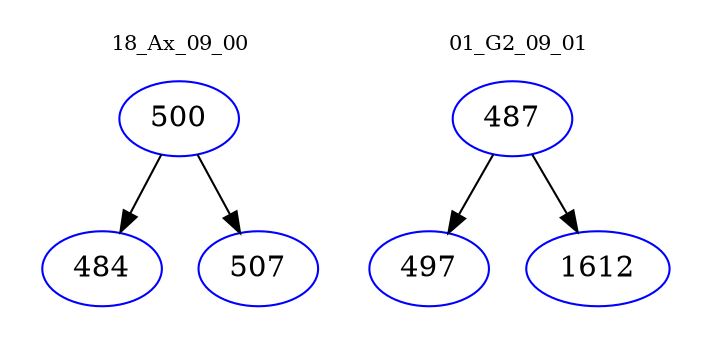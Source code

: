 digraph{
subgraph cluster_0 {
color = white
label = "18_Ax_09_00";
fontsize=10;
T0_500 [label="500", color="blue"]
T0_500 -> T0_484 [color="black"]
T0_484 [label="484", color="blue"]
T0_500 -> T0_507 [color="black"]
T0_507 [label="507", color="blue"]
}
subgraph cluster_1 {
color = white
label = "01_G2_09_01";
fontsize=10;
T1_487 [label="487", color="blue"]
T1_487 -> T1_497 [color="black"]
T1_497 [label="497", color="blue"]
T1_487 -> T1_1612 [color="black"]
T1_1612 [label="1612", color="blue"]
}
}
